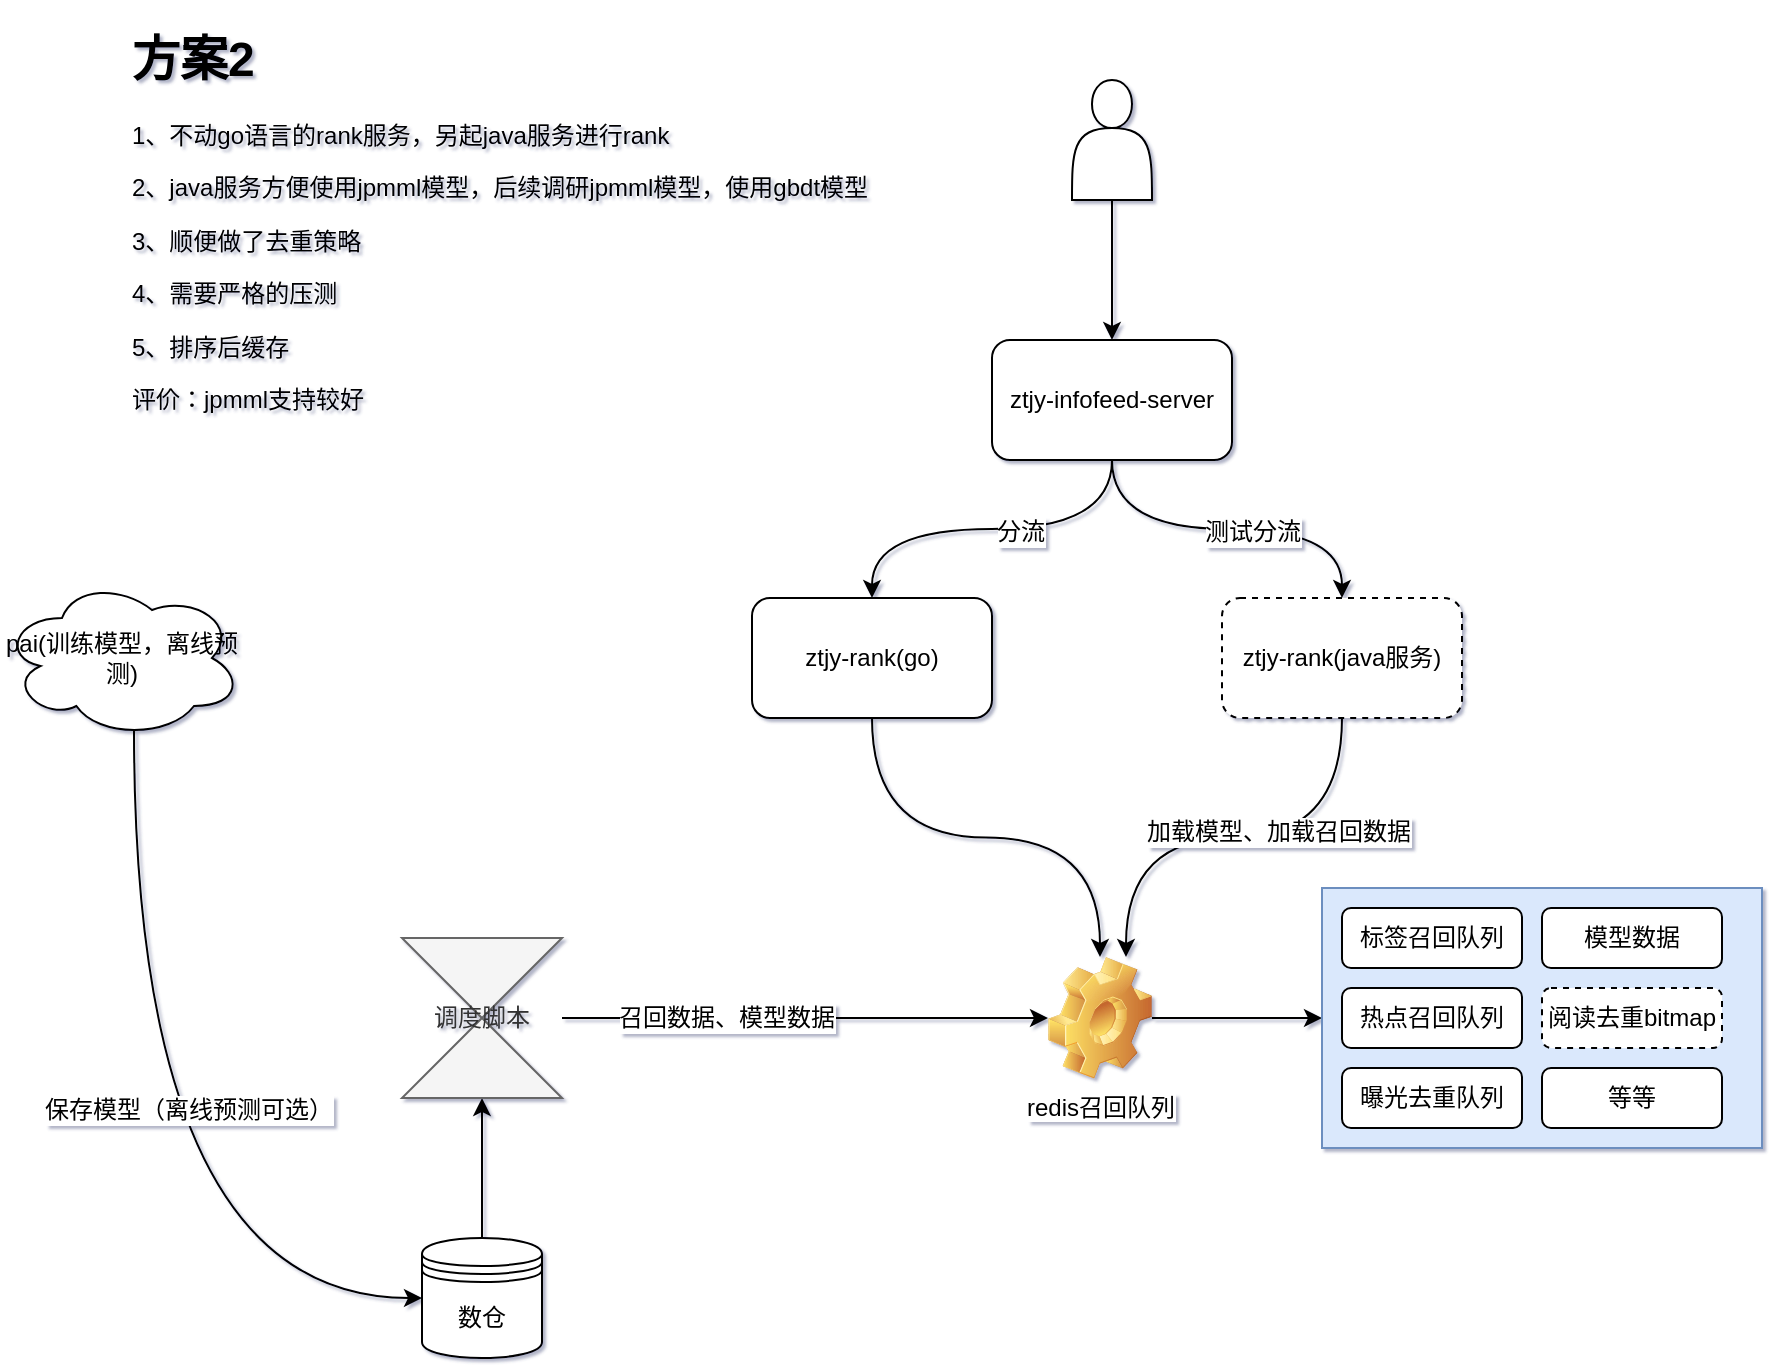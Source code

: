 <mxfile version="12.5.1" type="github">
  <diagram id="NLZLTCQ2kzsotbfR8RQm" name="第 1 页">
    <mxGraphModel dx="1824" dy="1012" grid="1" gridSize="10" guides="1" tooltips="1" connect="1" arrows="1" fold="1" page="0" pageScale="1" pageWidth="827" pageHeight="1169" background="none" math="0" shadow="1">
      <root>
        <mxCell id="0"/>
        <mxCell id="1" parent="0"/>
        <mxCell id="Hb7Wb0ZfLb483x7BZa_l-23" style="edgeStyle=orthogonalEdgeStyle;curved=1;rounded=0;orthogonalLoop=1;jettySize=auto;html=1;exitX=0.5;exitY=0;exitDx=0;exitDy=0;entryX=0.5;entryY=1;entryDx=0;entryDy=0;" edge="1" parent="1" source="Hb7Wb0ZfLb483x7BZa_l-1" target="Hb7Wb0ZfLb483x7BZa_l-15">
          <mxGeometry relative="1" as="geometry"/>
        </mxCell>
        <mxCell id="Hb7Wb0ZfLb483x7BZa_l-1" value="数仓" style="shape=datastore;whiteSpace=wrap;html=1;" vertex="1" parent="1">
          <mxGeometry x="-260" y="470" width="60" height="60" as="geometry"/>
        </mxCell>
        <mxCell id="Hb7Wb0ZfLb483x7BZa_l-7" value="" style="edgeStyle=orthogonalEdgeStyle;rounded=0;orthogonalLoop=1;jettySize=auto;html=1;" edge="1" parent="1" source="Hb7Wb0ZfLb483x7BZa_l-3" target="Hb7Wb0ZfLb483x7BZa_l-6">
          <mxGeometry relative="1" as="geometry"/>
        </mxCell>
        <mxCell id="Hb7Wb0ZfLb483x7BZa_l-3" value="" style="shape=actor;whiteSpace=wrap;html=1;" vertex="1" parent="1">
          <mxGeometry x="65" y="-109" width="40" height="60" as="geometry"/>
        </mxCell>
        <mxCell id="Hb7Wb0ZfLb483x7BZa_l-11" style="edgeStyle=orthogonalEdgeStyle;rounded=0;orthogonalLoop=1;jettySize=auto;html=1;exitX=0.5;exitY=1;exitDx=0;exitDy=0;entryX=0.5;entryY=0;entryDx=0;entryDy=0;curved=1;" edge="1" parent="1" source="Hb7Wb0ZfLb483x7BZa_l-6" target="Hb7Wb0ZfLb483x7BZa_l-10">
          <mxGeometry relative="1" as="geometry"/>
        </mxCell>
        <mxCell id="Hb7Wb0ZfLb483x7BZa_l-12" value="分流" style="text;html=1;align=center;verticalAlign=middle;resizable=0;points=[];labelBackgroundColor=#ffffff;" vertex="1" connectable="0" parent="Hb7Wb0ZfLb483x7BZa_l-11">
          <mxGeometry x="-0.287" y="1" relative="1" as="geometry">
            <mxPoint x="-13" as="offset"/>
          </mxGeometry>
        </mxCell>
        <mxCell id="Hb7Wb0ZfLb483x7BZa_l-21" style="edgeStyle=orthogonalEdgeStyle;curved=1;rounded=0;orthogonalLoop=1;jettySize=auto;html=1;exitX=0.5;exitY=1;exitDx=0;exitDy=0;" edge="1" parent="1" source="Hb7Wb0ZfLb483x7BZa_l-6" target="Hb7Wb0ZfLb483x7BZa_l-13">
          <mxGeometry relative="1" as="geometry"/>
        </mxCell>
        <mxCell id="Hb7Wb0ZfLb483x7BZa_l-22" value="测试分流" style="text;html=1;align=center;verticalAlign=middle;resizable=0;points=[];labelBackgroundColor=#ffffff;" vertex="1" connectable="0" parent="Hb7Wb0ZfLb483x7BZa_l-21">
          <mxGeometry x="0.133" y="-1" relative="1" as="geometry">
            <mxPoint as="offset"/>
          </mxGeometry>
        </mxCell>
        <mxCell id="Hb7Wb0ZfLb483x7BZa_l-6" value="ztjy-infofeed-server" style="rounded=1;whiteSpace=wrap;html=1;" vertex="1" parent="1">
          <mxGeometry x="25" y="21" width="120" height="60" as="geometry"/>
        </mxCell>
        <mxCell id="Hb7Wb0ZfLb483x7BZa_l-24" style="edgeStyle=orthogonalEdgeStyle;curved=1;rounded=0;orthogonalLoop=1;jettySize=auto;html=1;exitX=0.5;exitY=1;exitDx=0;exitDy=0;" edge="1" parent="1" source="Hb7Wb0ZfLb483x7BZa_l-10" target="Hb7Wb0ZfLb483x7BZa_l-14">
          <mxGeometry relative="1" as="geometry"/>
        </mxCell>
        <mxCell id="Hb7Wb0ZfLb483x7BZa_l-10" value="ztjy-rank(go)" style="rounded=1;whiteSpace=wrap;html=1;" vertex="1" parent="1">
          <mxGeometry x="-95" y="150" width="120" height="60" as="geometry"/>
        </mxCell>
        <mxCell id="Hb7Wb0ZfLb483x7BZa_l-25" style="edgeStyle=orthogonalEdgeStyle;curved=1;rounded=0;orthogonalLoop=1;jettySize=auto;html=1;exitX=0.5;exitY=1;exitDx=0;exitDy=0;entryX=0.75;entryY=0;entryDx=0;entryDy=0;" edge="1" parent="1" source="Hb7Wb0ZfLb483x7BZa_l-13" target="Hb7Wb0ZfLb483x7BZa_l-14">
          <mxGeometry relative="1" as="geometry"/>
        </mxCell>
        <mxCell id="Hb7Wb0ZfLb483x7BZa_l-33" value="加载模型、加载召回数据" style="text;html=1;align=center;verticalAlign=middle;resizable=0;points=[];labelBackgroundColor=#ffffff;" vertex="1" connectable="0" parent="Hb7Wb0ZfLb483x7BZa_l-25">
          <mxGeometry x="-0.503" y="-32" relative="1" as="geometry">
            <mxPoint as="offset"/>
          </mxGeometry>
        </mxCell>
        <mxCell id="Hb7Wb0ZfLb483x7BZa_l-13" value="ztjy-rank(java服务)" style="rounded=1;whiteSpace=wrap;html=1;dashed=1;" vertex="1" parent="1">
          <mxGeometry x="140" y="150" width="120" height="60" as="geometry"/>
        </mxCell>
        <mxCell id="Hb7Wb0ZfLb483x7BZa_l-61" style="edgeStyle=none;rounded=0;orthogonalLoop=1;jettySize=auto;html=1;exitX=1;exitY=0.5;exitDx=0;exitDy=0;entryX=0;entryY=0.5;entryDx=0;entryDy=0;fontColor=#000000;" edge="1" parent="1" source="Hb7Wb0ZfLb483x7BZa_l-14" target="Hb7Wb0ZfLb483x7BZa_l-58">
          <mxGeometry relative="1" as="geometry"/>
        </mxCell>
        <mxCell id="Hb7Wb0ZfLb483x7BZa_l-14" value="redis召回队列" style="shape=image;html=1;verticalLabelPosition=bottom;labelBackgroundColor=#ffffff;verticalAlign=top;imageAspect=1;aspect=fixed;image=img/clipart/Gear_128x128.png;rounded=1;" vertex="1" parent="1">
          <mxGeometry x="53" y="329.5" width="52" height="61" as="geometry"/>
        </mxCell>
        <mxCell id="Hb7Wb0ZfLb483x7BZa_l-20" style="rounded=0;orthogonalLoop=1;jettySize=auto;html=1;exitX=1;exitY=0.5;exitDx=0;exitDy=0;" edge="1" parent="1" source="Hb7Wb0ZfLb483x7BZa_l-15" target="Hb7Wb0ZfLb483x7BZa_l-14">
          <mxGeometry relative="1" as="geometry"/>
        </mxCell>
        <mxCell id="Hb7Wb0ZfLb483x7BZa_l-27" value="召回数据、模型数据" style="text;html=1;align=center;verticalAlign=middle;resizable=0;points=[];labelBackgroundColor=#ffffff;" vertex="1" connectable="0" parent="Hb7Wb0ZfLb483x7BZa_l-20">
          <mxGeometry x="-0.451" relative="1" as="geometry">
            <mxPoint x="15" as="offset"/>
          </mxGeometry>
        </mxCell>
        <mxCell id="Hb7Wb0ZfLb483x7BZa_l-15" value="调度脚本" style="shape=collate;whiteSpace=wrap;html=1;rounded=1;fillColor=#f5f5f5;strokeColor=#666666;fontColor=#333333;" vertex="1" parent="1">
          <mxGeometry x="-270" y="320" width="80" height="80" as="geometry"/>
        </mxCell>
        <mxCell id="Hb7Wb0ZfLb483x7BZa_l-30" style="edgeStyle=orthogonalEdgeStyle;rounded=0;orthogonalLoop=1;jettySize=auto;html=1;exitX=0.55;exitY=0.95;exitDx=0;exitDy=0;exitPerimeter=0;entryX=0;entryY=0.5;entryDx=0;entryDy=0;curved=1;" edge="1" parent="1" source="Hb7Wb0ZfLb483x7BZa_l-28" target="Hb7Wb0ZfLb483x7BZa_l-1">
          <mxGeometry relative="1" as="geometry">
            <Array as="points">
              <mxPoint x="-404" y="500"/>
            </Array>
          </mxGeometry>
        </mxCell>
        <mxCell id="Hb7Wb0ZfLb483x7BZa_l-35" value="保存模型（离线预测可选）" style="text;html=1;align=center;verticalAlign=middle;resizable=0;points=[];labelBackgroundColor=#ffffff;fontColor=#000000;" vertex="1" connectable="0" parent="Hb7Wb0ZfLb483x7BZa_l-30">
          <mxGeometry x="-0.115" y="27" relative="1" as="geometry">
            <mxPoint as="offset"/>
          </mxGeometry>
        </mxCell>
        <mxCell id="Hb7Wb0ZfLb483x7BZa_l-28" value="pai(训练模型，离线预测)" style="ellipse;shape=cloud;whiteSpace=wrap;html=1;rounded=1;shadow=0;strokeColor=#000000;fillColor=#ffffff;" vertex="1" parent="1">
          <mxGeometry x="-470" y="140" width="120" height="80" as="geometry"/>
        </mxCell>
        <mxCell id="Hb7Wb0ZfLb483x7BZa_l-34" value="&lt;h1&gt;方案2&lt;/h1&gt;&lt;p&gt;1、不动go语言的rank服务，另起java服务进行rank&lt;/p&gt;&lt;p&gt;2、java服务方便使用jpmml模型，后续调研jpmml模型，使用gbdt模型&lt;/p&gt;&lt;p&gt;3、顺便做了去重策略&lt;/p&gt;&lt;p&gt;4、需要严格的压测&lt;/p&gt;&lt;p&gt;5、排序后缓存&lt;/p&gt;&lt;p&gt;评价：jpmml支持较好&lt;/p&gt;" style="text;html=1;strokeColor=none;fillColor=none;spacing=5;spacingTop=-20;whiteSpace=wrap;overflow=hidden;rounded=0;shadow=0;fontStyle=0;fontColor=#000000;" vertex="1" parent="1">
          <mxGeometry x="-410" y="-139" width="410" height="209" as="geometry"/>
        </mxCell>
        <mxCell id="Hb7Wb0ZfLb483x7BZa_l-68" value="" style="group" vertex="1" connectable="0" parent="1">
          <mxGeometry x="190" y="295" width="220" height="130" as="geometry"/>
        </mxCell>
        <mxCell id="Hb7Wb0ZfLb483x7BZa_l-58" value="" style="rounded=0;whiteSpace=wrap;html=1;shadow=0;strokeColor=#6c8ebf;fillColor=#dae8fc;" vertex="1" parent="Hb7Wb0ZfLb483x7BZa_l-68">
          <mxGeometry width="220" height="130" as="geometry"/>
        </mxCell>
        <mxCell id="Hb7Wb0ZfLb483x7BZa_l-62" value="标签召回队列" style="rounded=1;whiteSpace=wrap;html=1;shadow=0;strokeColor=#000000;fillColor=#ffffff;fontColor=#000000;" vertex="1" parent="Hb7Wb0ZfLb483x7BZa_l-68">
          <mxGeometry x="10" y="10" width="90" height="30" as="geometry"/>
        </mxCell>
        <mxCell id="Hb7Wb0ZfLb483x7BZa_l-63" value="模型数据" style="rounded=1;whiteSpace=wrap;html=1;shadow=0;strokeColor=#000000;fillColor=#ffffff;fontColor=#000000;" vertex="1" parent="Hb7Wb0ZfLb483x7BZa_l-68">
          <mxGeometry x="110" y="10" width="90" height="30" as="geometry"/>
        </mxCell>
        <mxCell id="Hb7Wb0ZfLb483x7BZa_l-64" value="热点召回队列" style="rounded=1;whiteSpace=wrap;html=1;shadow=0;strokeColor=#000000;fillColor=#ffffff;fontColor=#000000;" vertex="1" parent="Hb7Wb0ZfLb483x7BZa_l-68">
          <mxGeometry x="10" y="50" width="90" height="30" as="geometry"/>
        </mxCell>
        <mxCell id="Hb7Wb0ZfLb483x7BZa_l-65" value="阅读去重bitmap" style="rounded=1;whiteSpace=wrap;html=1;shadow=0;strokeColor=#000000;fillColor=#ffffff;fontColor=#000000;dashed=1;" vertex="1" parent="Hb7Wb0ZfLb483x7BZa_l-68">
          <mxGeometry x="110" y="50" width="90" height="30" as="geometry"/>
        </mxCell>
        <mxCell id="Hb7Wb0ZfLb483x7BZa_l-66" value="曝光去重队列" style="rounded=1;whiteSpace=wrap;html=1;shadow=0;strokeColor=#000000;fillColor=#ffffff;fontColor=#000000;" vertex="1" parent="Hb7Wb0ZfLb483x7BZa_l-68">
          <mxGeometry x="10" y="90" width="90" height="30" as="geometry"/>
        </mxCell>
        <mxCell id="Hb7Wb0ZfLb483x7BZa_l-67" value="等等" style="rounded=1;whiteSpace=wrap;html=1;shadow=0;strokeColor=#000000;fillColor=#ffffff;fontColor=#000000;" vertex="1" parent="Hb7Wb0ZfLb483x7BZa_l-68">
          <mxGeometry x="110" y="90" width="90" height="30" as="geometry"/>
        </mxCell>
      </root>
    </mxGraphModel>
  </diagram>
</mxfile>
